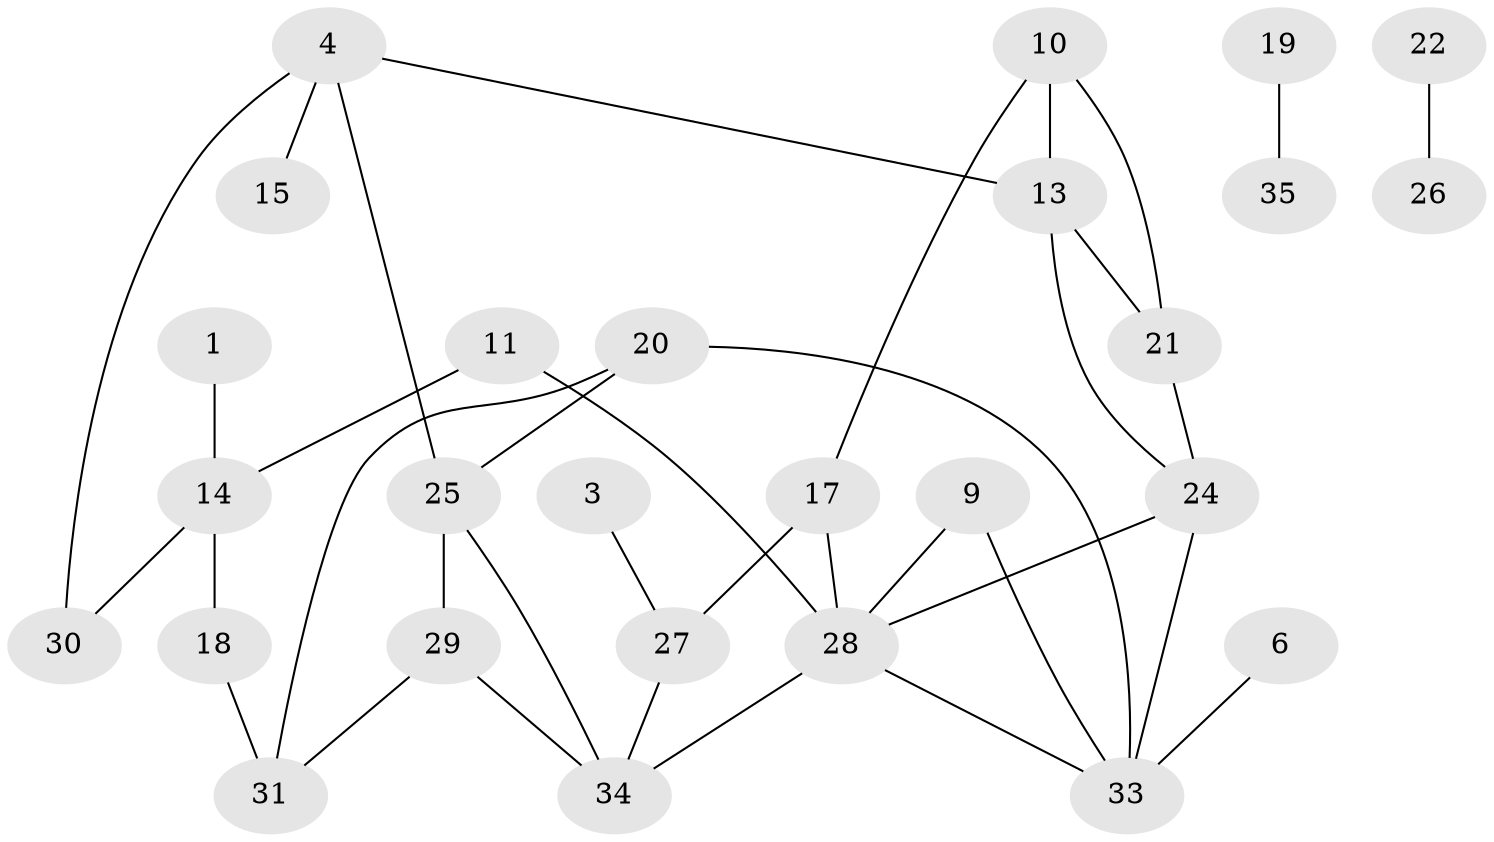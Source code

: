 // original degree distribution, {1: 0.22535211267605634, 2: 0.29577464788732394, 4: 0.14084507042253522, 0: 0.11267605633802817, 3: 0.2112676056338028, 5: 0.014084507042253521}
// Generated by graph-tools (version 1.1) at 2025/25/03/09/25 03:25:15]
// undirected, 27 vertices, 36 edges
graph export_dot {
graph [start="1"]
  node [color=gray90,style=filled];
  1;
  3;
  4;
  6;
  9;
  10;
  11;
  13;
  14;
  15;
  17;
  18;
  19;
  20;
  21;
  22;
  24;
  25;
  26;
  27;
  28;
  29;
  30;
  31;
  33;
  34;
  35;
  1 -- 14 [weight=1.0];
  3 -- 27 [weight=1.0];
  4 -- 13 [weight=1.0];
  4 -- 15 [weight=1.0];
  4 -- 25 [weight=1.0];
  4 -- 30 [weight=1.0];
  6 -- 33 [weight=1.0];
  9 -- 28 [weight=1.0];
  9 -- 33 [weight=1.0];
  10 -- 13 [weight=1.0];
  10 -- 17 [weight=1.0];
  10 -- 21 [weight=1.0];
  11 -- 14 [weight=1.0];
  11 -- 28 [weight=1.0];
  13 -- 21 [weight=1.0];
  13 -- 24 [weight=1.0];
  14 -- 18 [weight=1.0];
  14 -- 30 [weight=1.0];
  17 -- 27 [weight=1.0];
  17 -- 28 [weight=1.0];
  18 -- 31 [weight=2.0];
  19 -- 35 [weight=1.0];
  20 -- 25 [weight=1.0];
  20 -- 31 [weight=1.0];
  20 -- 33 [weight=1.0];
  21 -- 24 [weight=1.0];
  22 -- 26 [weight=1.0];
  24 -- 28 [weight=1.0];
  24 -- 33 [weight=2.0];
  25 -- 29 [weight=2.0];
  25 -- 34 [weight=1.0];
  27 -- 34 [weight=1.0];
  28 -- 33 [weight=1.0];
  28 -- 34 [weight=1.0];
  29 -- 31 [weight=1.0];
  29 -- 34 [weight=1.0];
}
